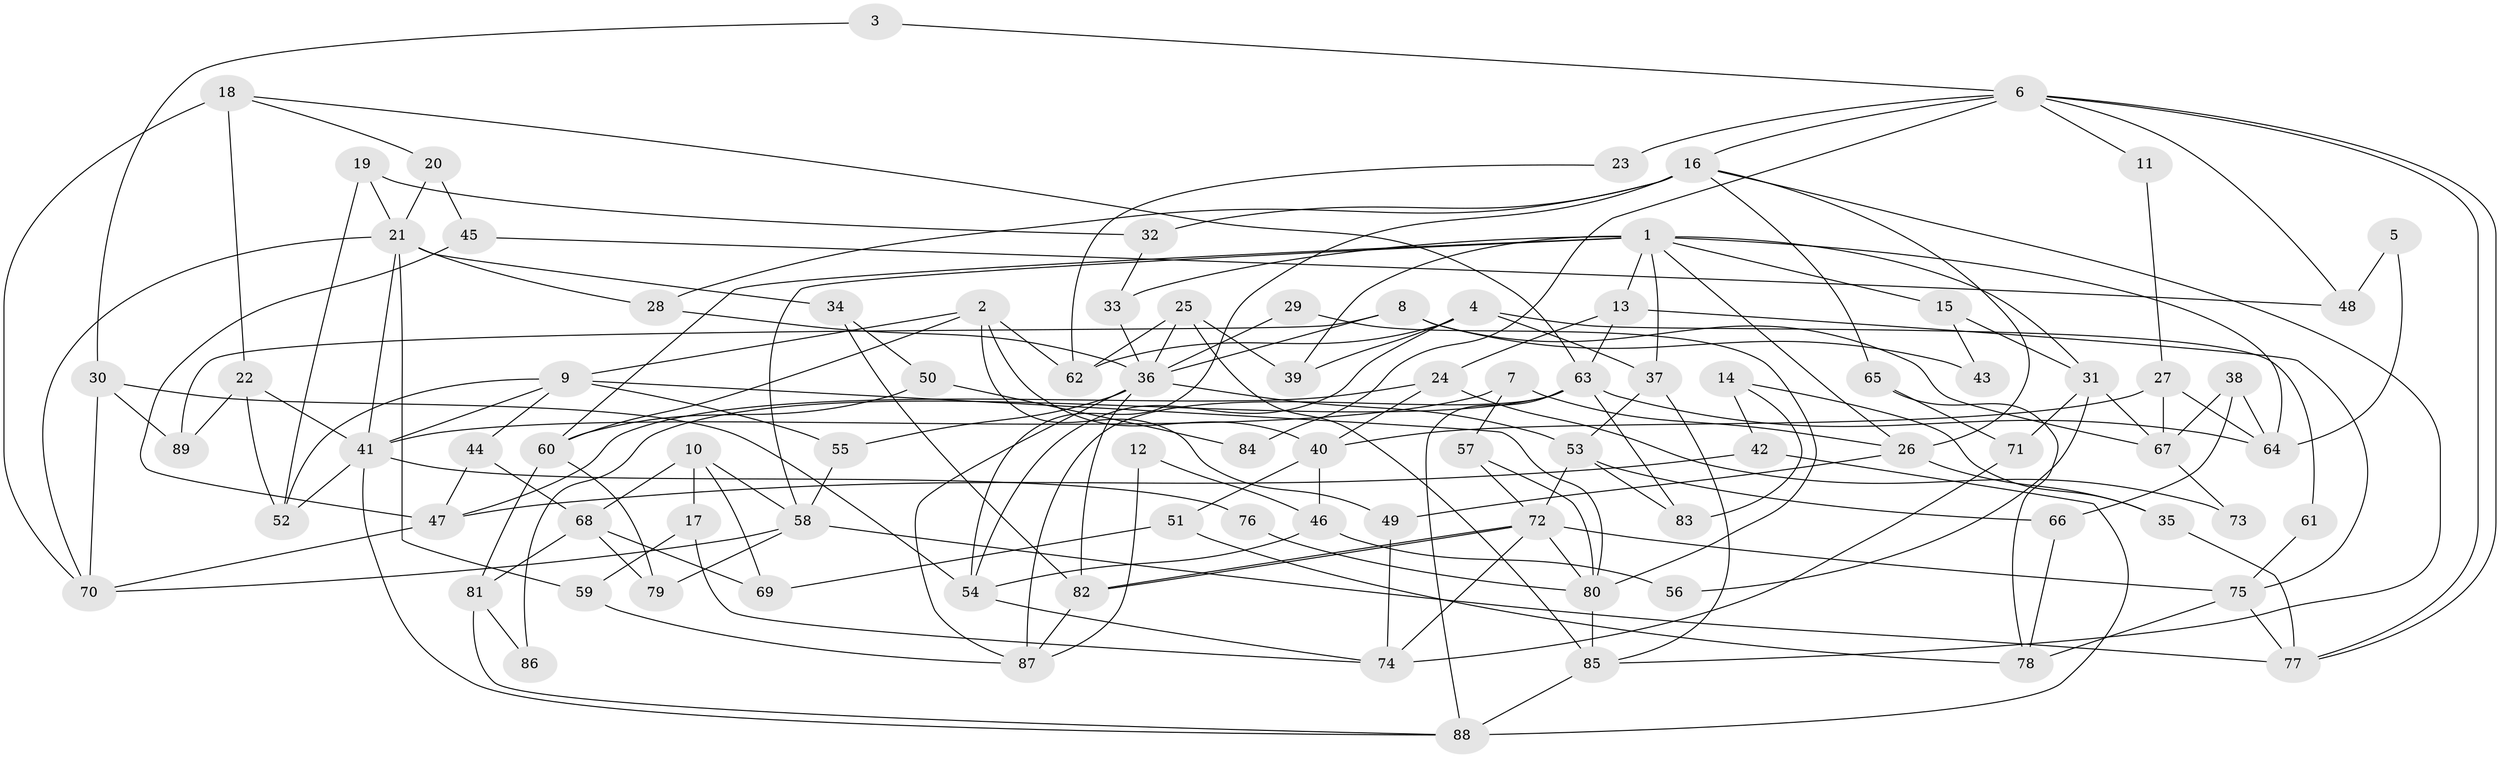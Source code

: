 // Generated by graph-tools (version 1.1) at 2025/26/03/09/25 03:26:20]
// undirected, 89 vertices, 178 edges
graph export_dot {
graph [start="1"]
  node [color=gray90,style=filled];
  1;
  2;
  3;
  4;
  5;
  6;
  7;
  8;
  9;
  10;
  11;
  12;
  13;
  14;
  15;
  16;
  17;
  18;
  19;
  20;
  21;
  22;
  23;
  24;
  25;
  26;
  27;
  28;
  29;
  30;
  31;
  32;
  33;
  34;
  35;
  36;
  37;
  38;
  39;
  40;
  41;
  42;
  43;
  44;
  45;
  46;
  47;
  48;
  49;
  50;
  51;
  52;
  53;
  54;
  55;
  56;
  57;
  58;
  59;
  60;
  61;
  62;
  63;
  64;
  65;
  66;
  67;
  68;
  69;
  70;
  71;
  72;
  73;
  74;
  75;
  76;
  77;
  78;
  79;
  80;
  81;
  82;
  83;
  84;
  85;
  86;
  87;
  88;
  89;
  1 -- 64;
  1 -- 26;
  1 -- 13;
  1 -- 15;
  1 -- 31;
  1 -- 33;
  1 -- 37;
  1 -- 39;
  1 -- 58;
  1 -- 60;
  2 -- 60;
  2 -- 9;
  2 -- 40;
  2 -- 49;
  2 -- 62;
  3 -- 30;
  3 -- 6;
  4 -- 39;
  4 -- 37;
  4 -- 54;
  4 -- 61;
  4 -- 62;
  5 -- 64;
  5 -- 48;
  6 -- 16;
  6 -- 77;
  6 -- 77;
  6 -- 11;
  6 -- 23;
  6 -- 48;
  6 -- 84;
  7 -- 57;
  7 -- 41;
  7 -- 26;
  8 -- 89;
  8 -- 36;
  8 -- 43;
  8 -- 67;
  9 -- 41;
  9 -- 55;
  9 -- 44;
  9 -- 52;
  9 -- 80;
  10 -- 17;
  10 -- 68;
  10 -- 58;
  10 -- 69;
  11 -- 27;
  12 -- 46;
  12 -- 87;
  13 -- 75;
  13 -- 24;
  13 -- 63;
  14 -- 83;
  14 -- 35;
  14 -- 42;
  15 -- 31;
  15 -- 43;
  16 -- 26;
  16 -- 85;
  16 -- 28;
  16 -- 32;
  16 -- 54;
  16 -- 65;
  17 -- 74;
  17 -- 59;
  18 -- 63;
  18 -- 70;
  18 -- 20;
  18 -- 22;
  19 -- 32;
  19 -- 52;
  19 -- 21;
  20 -- 21;
  20 -- 45;
  21 -- 41;
  21 -- 28;
  21 -- 34;
  21 -- 59;
  21 -- 70;
  22 -- 41;
  22 -- 52;
  22 -- 89;
  23 -- 62;
  24 -- 47;
  24 -- 40;
  24 -- 73;
  25 -- 36;
  25 -- 62;
  25 -- 39;
  25 -- 85;
  26 -- 49;
  26 -- 35;
  27 -- 40;
  27 -- 67;
  27 -- 64;
  28 -- 36;
  29 -- 80;
  29 -- 36;
  30 -- 54;
  30 -- 70;
  30 -- 89;
  31 -- 71;
  31 -- 56;
  31 -- 67;
  32 -- 33;
  33 -- 36;
  34 -- 82;
  34 -- 50;
  35 -- 77;
  36 -- 53;
  36 -- 55;
  36 -- 82;
  36 -- 87;
  37 -- 85;
  37 -- 53;
  38 -- 67;
  38 -- 64;
  38 -- 66;
  40 -- 46;
  40 -- 51;
  41 -- 52;
  41 -- 88;
  41 -- 76;
  42 -- 88;
  42 -- 47;
  44 -- 47;
  44 -- 68;
  45 -- 47;
  45 -- 48;
  46 -- 54;
  46 -- 56;
  47 -- 70;
  49 -- 74;
  50 -- 60;
  50 -- 84;
  51 -- 69;
  51 -- 78;
  53 -- 72;
  53 -- 66;
  53 -- 83;
  54 -- 74;
  55 -- 58;
  57 -- 80;
  57 -- 72;
  58 -- 70;
  58 -- 77;
  58 -- 79;
  59 -- 87;
  60 -- 79;
  60 -- 81;
  61 -- 75;
  63 -- 87;
  63 -- 64;
  63 -- 83;
  63 -- 86;
  63 -- 88;
  65 -- 78;
  65 -- 71;
  66 -- 78;
  67 -- 73;
  68 -- 81;
  68 -- 69;
  68 -- 79;
  71 -- 74;
  72 -- 75;
  72 -- 82;
  72 -- 82;
  72 -- 74;
  72 -- 80;
  75 -- 78;
  75 -- 77;
  76 -- 80;
  80 -- 85;
  81 -- 88;
  81 -- 86;
  82 -- 87;
  85 -- 88;
}
